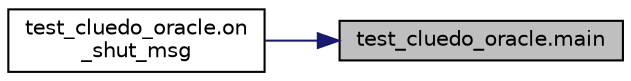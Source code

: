 digraph "test_cluedo_oracle.main"
{
 // LATEX_PDF_SIZE
  edge [fontname="Helvetica",fontsize="10",labelfontname="Helvetica",labelfontsize="10"];
  node [fontname="Helvetica",fontsize="10",shape=record];
  rankdir="RL";
  Node1 [label="test_cluedo_oracle.main",height=0.2,width=0.4,color="black", fillcolor="grey75", style="filled", fontcolor="black",tooltip=" "];
  Node1 -> Node2 [dir="back",color="midnightblue",fontsize="10",style="solid",fontname="Helvetica"];
  Node2 [label="test_cluedo_oracle.on\l_shut_msg",height=0.2,width=0.4,color="black", fillcolor="white", style="filled",URL="$a00167_a2d0fabec3ea7b27cc1cd601336972590.html#a2d0fabec3ea7b27cc1cd601336972590",tooltip=" "];
}
